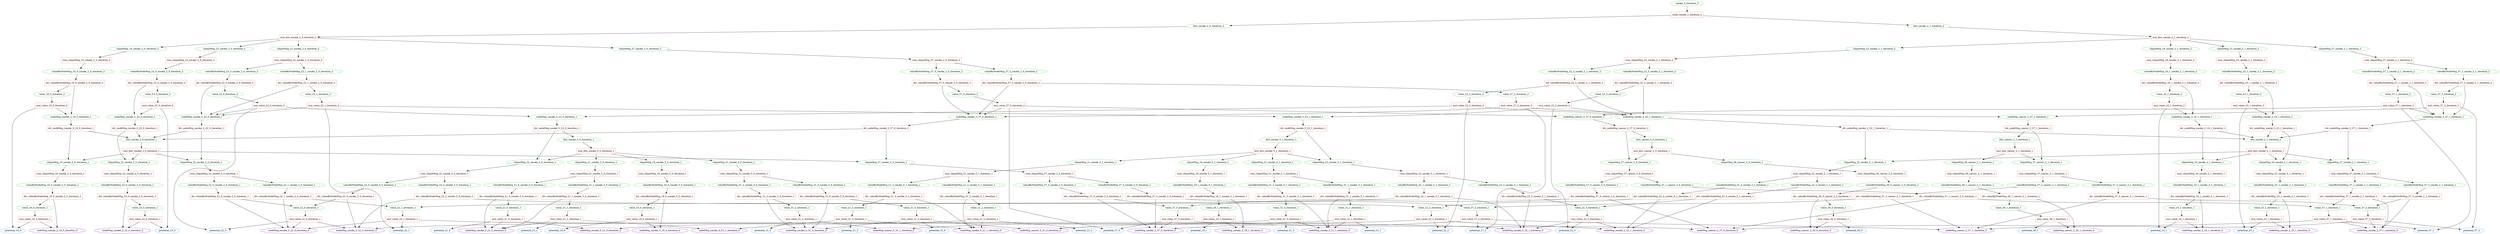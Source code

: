 digraph G {
0 [label="smoke_2_iteration_2", shape=oval, color=limegreen];
1 [label="scale_smoke_2_iteration_2", shape=box, color=tomato];
2 [label="dist_smoke_2_0_iteration_2", shape=oval, color=limegreen];
3 [label="mul_dist_smoke_2_0_iteration_2", shape=box, color=tomato];
4 [label="cliqueMsg_16_smoke_2_0_iteration_2", shape=oval, color=limegreen];
5 [label="sum_cliqueMsg_16_smoke_2_0_iteration_2", shape=box, color=tomato];
6 [label="valueByNodeMsg_16_0_smoke_2_0_iteration_2", shape=oval, color=limegreen];
7 [label="div_valueByNodeMsg_16_0_smoke_2_0_iteration_2", shape=box, color=tomato];
8 [label="value_16_0_iteration_2", shape=oval, color=limegreen];
9 [label="mul_value_16_0_iteration_2", shape=box, color=tomato];
10 [label="potential_16_0", shape=oval, color=dodgerblue];
11 [label="nodeMsg_smoke_2_16_0_iteration_1", shape=oval, color=limegreen];
12 [label="div_nodeMsg_smoke_2_16_0_iteration_1", shape=box, color=tomato];
13 [label="dist_smoke_2_0_iteration_1", shape=oval, color=limegreen];
14 [label="mul_dist_smoke_2_0_iteration_1", shape=box, color=tomato];
15 [label="cliqueMsg_16_smoke_2_0_iteration_1", shape=oval, color=limegreen];
16 [label="sum_cliqueMsg_16_smoke_2_0_iteration_1", shape=box, color=tomato];
17 [label="valueByNodeMsg_16_0_smoke_2_0_iteration_1", shape=oval, color=limegreen];
18 [label="div_valueByNodeMsg_16_0_smoke_2_0_iteration_1", shape=box, color=tomato];
19 [label="value_16_0_iteration_1", shape=oval, color=limegreen];
20 [label="mul_value_16_0_iteration_1", shape=box, color=tomato];
21 [label="nodeMsg_smoke_2_16_0_iteration_0", shape=oval, color=darkviolet];
22 [label="cliqueMsg_22_smoke_2_0_iteration_1", shape=oval, color=limegreen];
23 [label="sum_cliqueMsg_22_smoke_2_0_iteration_1", shape=box, color=tomato];
24 [label="valueByNodeMsg_22_0_smoke_2_0_iteration_1", shape=oval, color=limegreen];
25 [label="div_valueByNodeMsg_22_0_smoke_2_0_iteration_1", shape=box, color=tomato];
26 [label="value_22_0_iteration_1", shape=oval, color=limegreen];
27 [label="mul_value_22_0_iteration_1", shape=box, color=tomato];
28 [label="potential_22_0", shape=oval, color=dodgerblue];
29 [label="nodeMsg_smoke_5_22_0_iteration_0", shape=oval, color=darkviolet];
30 [label="nodeMsg_smoke_2_22_0_iteration_0", shape=oval, color=darkviolet];
31 [label="valueByNodeMsg_22_1_smoke_2_0_iteration_1", shape=oval, color=limegreen];
32 [label="div_valueByNodeMsg_22_1_smoke_2_0_iteration_1", shape=box, color=tomato];
33 [label="value_22_1_iteration_1", shape=oval, color=limegreen];
34 [label="mul_value_22_1_iteration_1", shape=box, color=tomato];
35 [label="potential_22_1", shape=oval, color=dodgerblue];
36 [label="nodeMsg_smoke_5_22_1_iteration_0", shape=oval, color=darkviolet];
37 [label="cliqueMsg_23_smoke_2_0_iteration_1", shape=oval, color=limegreen];
38 [label="sum_cliqueMsg_23_smoke_2_0_iteration_1", shape=box, color=tomato];
39 [label="valueByNodeMsg_23_0_smoke_2_0_iteration_1", shape=oval, color=limegreen];
40 [label="div_valueByNodeMsg_23_0_smoke_2_0_iteration_1", shape=box, color=tomato];
41 [label="value_23_0_iteration_1", shape=oval, color=limegreen];
42 [label="mul_value_23_0_iteration_1", shape=box, color=tomato];
43 [label="potential_23_0", shape=oval, color=dodgerblue];
44 [label="nodeMsg_smoke_2_23_0_iteration_0", shape=oval, color=darkviolet];
45 [label="cliqueMsg_37_smoke_2_0_iteration_1", shape=oval, color=limegreen];
46 [label="sum_cliqueMsg_37_smoke_2_0_iteration_1", shape=box, color=tomato];
47 [label="valueByNodeMsg_37_0_smoke_2_0_iteration_1", shape=oval, color=limegreen];
48 [label="div_valueByNodeMsg_37_0_smoke_2_0_iteration_1", shape=box, color=tomato];
49 [label="value_37_0_iteration_1", shape=oval, color=limegreen];
50 [label="mul_value_37_0_iteration_1", shape=box, color=tomato];
51 [label="potential_37_0", shape=oval, color=dodgerblue];
52 [label="nodeMsg_smoke_2_37_0_iteration_0", shape=oval, color=darkviolet];
53 [label="nodeMsg_cancer_2_37_0_iteration_0", shape=oval, color=darkviolet];
54 [label="valueByNodeMsg_37_2_smoke_2_0_iteration_1", shape=oval, color=limegreen];
55 [label="div_valueByNodeMsg_37_2_smoke_2_0_iteration_1", shape=box, color=tomato];
56 [label="value_37_2_iteration_1", shape=oval, color=limegreen];
57 [label="mul_value_37_2_iteration_1", shape=box, color=tomato];
58 [label="potential_37_2", shape=oval, color=dodgerblue];
59 [label="nodeMsg_cancer_2_37_1_iteration_0", shape=oval, color=darkviolet];
60 [label="cliqueMsg_22_smoke_2_0_iteration_2", shape=oval, color=limegreen];
61 [label="sum_cliqueMsg_22_smoke_2_0_iteration_2", shape=box, color=tomato];
62 [label="valueByNodeMsg_22_0_smoke_2_0_iteration_2", shape=oval, color=limegreen];
63 [label="div_valueByNodeMsg_22_0_smoke_2_0_iteration_2", shape=box, color=tomato];
64 [label="value_22_0_iteration_2", shape=oval, color=limegreen];
65 [label="mul_value_22_0_iteration_2", shape=box, color=tomato];
66 [label="nodeMsg_smoke_5_22_0_iteration_1", shape=oval, color=limegreen];
67 [label="div_nodeMsg_smoke_5_22_0_iteration_1", shape=box, color=tomato];
68 [label="dist_smoke_5_0_iteration_1", shape=oval, color=limegreen];
69 [label="mul_dist_smoke_5_0_iteration_1", shape=box, color=tomato];
70 [label="cliqueMsg_18_smoke_5_0_iteration_1", shape=oval, color=limegreen];
71 [label="sum_cliqueMsg_18_smoke_5_0_iteration_1", shape=box, color=tomato];
72 [label="valueByNodeMsg_18_0_smoke_5_0_iteration_1", shape=oval, color=limegreen];
73 [label="div_valueByNodeMsg_18_0_smoke_5_0_iteration_1", shape=box, color=tomato];
74 [label="value_18_0_iteration_1", shape=oval, color=limegreen];
75 [label="mul_value_18_0_iteration_1", shape=box, color=tomato];
76 [label="potential_18_0", shape=oval, color=dodgerblue];
77 [label="nodeMsg_smoke_5_18_0_iteration_0", shape=oval, color=darkviolet];
78 [label="cliqueMsg_21_smoke_5_0_iteration_1", shape=oval, color=limegreen];
79 [label="sum_cliqueMsg_21_smoke_5_0_iteration_1", shape=box, color=tomato];
80 [label="valueByNodeMsg_21_0_smoke_5_0_iteration_1", shape=oval, color=limegreen];
81 [label="div_valueByNodeMsg_21_0_smoke_5_0_iteration_1", shape=box, color=tomato];
82 [label="value_21_0_iteration_1", shape=oval, color=limegreen];
83 [label="mul_value_21_0_iteration_1", shape=box, color=tomato];
84 [label="potential_21_0", shape=oval, color=dodgerblue];
85 [label="nodeMsg_smoke_6_21_0_iteration_0", shape=oval, color=darkviolet];
86 [label="nodeMsg_smoke_5_21_0_iteration_0", shape=oval, color=darkviolet];
87 [label="valueByNodeMsg_21_1_smoke_5_0_iteration_1", shape=oval, color=limegreen];
88 [label="div_valueByNodeMsg_21_1_smoke_5_0_iteration_1", shape=box, color=tomato];
89 [label="value_21_1_iteration_1", shape=oval, color=limegreen];
90 [label="mul_value_21_1_iteration_1", shape=box, color=tomato];
91 [label="potential_21_1", shape=oval, color=dodgerblue];
92 [label="nodeMsg_smoke_6_21_1_iteration_0", shape=oval, color=darkviolet];
93 [label="cliqueMsg_22_smoke_5_0_iteration_1", shape=oval, color=limegreen];
94 [label="sum_cliqueMsg_22_smoke_5_0_iteration_1", shape=box, color=tomato];
95 [label="valueByNodeMsg_22_0_smoke_5_0_iteration_1", shape=oval, color=limegreen];
96 [label="div_valueByNodeMsg_22_0_smoke_5_0_iteration_1", shape=box, color=tomato];
97 [label="valueByNodeMsg_22_2_smoke_5_0_iteration_1", shape=oval, color=limegreen];
98 [label="div_valueByNodeMsg_22_2_smoke_5_0_iteration_1", shape=box, color=tomato];
99 [label="value_22_2_iteration_1", shape=oval, color=limegreen];
100 [label="mul_value_22_2_iteration_1", shape=box, color=tomato];
101 [label="potential_22_2", shape=oval, color=dodgerblue];
102 [label="nodeMsg_smoke_2_22_1_iteration_0", shape=oval, color=darkviolet];
103 [label="cliqueMsg_31_smoke_5_0_iteration_1", shape=oval, color=limegreen];
104 [label="sum_cliqueMsg_31_smoke_5_0_iteration_1", shape=box, color=tomato];
105 [label="valueByNodeMsg_31_0_smoke_5_0_iteration_1", shape=oval, color=limegreen];
106 [label="div_valueByNodeMsg_31_0_smoke_5_0_iteration_1", shape=box, color=tomato];
107 [label="value_31_0_iteration_1", shape=oval, color=limegreen];
108 [label="mul_value_31_0_iteration_1", shape=box, color=tomato];
109 [label="potential_31_0", shape=oval, color=dodgerblue];
110 [label="nodeMsg_smoke_5_31_0_iteration_0", shape=oval, color=darkviolet];
111 [label="nodeMsg_cancer_5_31_0_iteration_0", shape=oval, color=darkviolet];
112 [label="valueByNodeMsg_31_2_smoke_5_0_iteration_1", shape=oval, color=limegreen];
113 [label="div_valueByNodeMsg_31_2_smoke_5_0_iteration_1", shape=box, color=tomato];
114 [label="value_31_2_iteration_1", shape=oval, color=limegreen];
115 [label="mul_value_31_2_iteration_1", shape=box, color=tomato];
116 [label="potential_31_2", shape=oval, color=dodgerblue];
117 [label="nodeMsg_cancer_5_31_1_iteration_0", shape=oval, color=darkviolet];
118 [label="nodeMsg_smoke_2_22_0_iteration_1", shape=oval, color=limegreen];
119 [label="div_nodeMsg_smoke_2_22_0_iteration_1", shape=box, color=tomato];
120 [label="valueByNodeMsg_22_1_smoke_2_0_iteration_2", shape=oval, color=limegreen];
121 [label="div_valueByNodeMsg_22_1_smoke_2_0_iteration_2", shape=box, color=tomato];
122 [label="value_22_1_iteration_2", shape=oval, color=limegreen];
123 [label="mul_value_22_1_iteration_2", shape=box, color=tomato];
124 [label="nodeMsg_smoke_5_22_1_iteration_1", shape=oval, color=limegreen];
125 [label="div_nodeMsg_smoke_5_22_1_iteration_1", shape=box, color=tomato];
126 [label="dist_smoke_5_1_iteration_1", shape=oval, color=limegreen];
127 [label="mul_dist_smoke_5_1_iteration_1", shape=box, color=tomato];
128 [label="cliqueMsg_18_smoke_5_1_iteration_1", shape=oval, color=limegreen];
129 [label="sum_cliqueMsg_18_smoke_5_1_iteration_1", shape=box, color=tomato];
130 [label="valueByNodeMsg_18_1_smoke_5_1_iteration_1", shape=oval, color=limegreen];
131 [label="div_valueByNodeMsg_18_1_smoke_5_1_iteration_1", shape=box, color=tomato];
132 [label="value_18_1_iteration_1", shape=oval, color=limegreen];
133 [label="mul_value_18_1_iteration_1", shape=box, color=tomato];
134 [label="potential_18_1", shape=oval, color=dodgerblue];
135 [label="nodeMsg_smoke_5_18_1_iteration_0", shape=oval, color=darkviolet];
136 [label="cliqueMsg_21_smoke_5_1_iteration_1", shape=oval, color=limegreen];
137 [label="sum_cliqueMsg_21_smoke_5_1_iteration_1", shape=box, color=tomato];
138 [label="valueByNodeMsg_21_2_smoke_5_1_iteration_1", shape=oval, color=limegreen];
139 [label="div_valueByNodeMsg_21_2_smoke_5_1_iteration_1", shape=box, color=tomato];
140 [label="value_21_2_iteration_1", shape=oval, color=limegreen];
141 [label="mul_value_21_2_iteration_1", shape=box, color=tomato];
142 [label="potential_21_2", shape=oval, color=dodgerblue];
143 [label="nodeMsg_smoke_5_21_1_iteration_0", shape=oval, color=darkviolet];
144 [label="valueByNodeMsg_21_3_smoke_5_1_iteration_1", shape=oval, color=limegreen];
145 [label="div_valueByNodeMsg_21_3_smoke_5_1_iteration_1", shape=box, color=tomato];
146 [label="value_21_3_iteration_1", shape=oval, color=limegreen];
147 [label="mul_value_21_3_iteration_1", shape=box, color=tomato];
148 [label="potential_21_3", shape=oval, color=dodgerblue];
149 [label="cliqueMsg_22_smoke_5_1_iteration_1", shape=oval, color=limegreen];
150 [label="sum_cliqueMsg_22_smoke_5_1_iteration_1", shape=box, color=tomato];
151 [label="valueByNodeMsg_22_1_smoke_5_1_iteration_1", shape=oval, color=limegreen];
152 [label="div_valueByNodeMsg_22_1_smoke_5_1_iteration_1", shape=box, color=tomato];
153 [label="valueByNodeMsg_22_3_smoke_5_1_iteration_1", shape=oval, color=limegreen];
154 [label="div_valueByNodeMsg_22_3_smoke_5_1_iteration_1", shape=box, color=tomato];
155 [label="value_22_3_iteration_1", shape=oval, color=limegreen];
156 [label="mul_value_22_3_iteration_1", shape=box, color=tomato];
157 [label="potential_22_3", shape=oval, color=dodgerblue];
158 [label="cliqueMsg_31_smoke_5_1_iteration_1", shape=oval, color=limegreen];
159 [label="sum_cliqueMsg_31_smoke_5_1_iteration_1", shape=box, color=tomato];
160 [label="valueByNodeMsg_31_1_smoke_5_1_iteration_1", shape=oval, color=limegreen];
161 [label="div_valueByNodeMsg_31_1_smoke_5_1_iteration_1", shape=box, color=tomato];
162 [label="value_31_1_iteration_1", shape=oval, color=limegreen];
163 [label="mul_value_31_1_iteration_1", shape=box, color=tomato];
164 [label="potential_31_1", shape=oval, color=dodgerblue];
165 [label="nodeMsg_smoke_5_31_1_iteration_0", shape=oval, color=darkviolet];
166 [label="valueByNodeMsg_31_3_smoke_5_1_iteration_1", shape=oval, color=limegreen];
167 [label="div_valueByNodeMsg_31_3_smoke_5_1_iteration_1", shape=box, color=tomato];
168 [label="value_31_3_iteration_1", shape=oval, color=limegreen];
169 [label="mul_value_31_3_iteration_1", shape=box, color=tomato];
170 [label="potential_31_3", shape=oval, color=dodgerblue];
171 [label="cliqueMsg_23_smoke_2_0_iteration_2", shape=oval, color=limegreen];
172 [label="sum_cliqueMsg_23_smoke_2_0_iteration_2", shape=box, color=tomato];
173 [label="valueByNodeMsg_23_0_smoke_2_0_iteration_2", shape=oval, color=limegreen];
174 [label="div_valueByNodeMsg_23_0_smoke_2_0_iteration_2", shape=box, color=tomato];
175 [label="value_23_0_iteration_2", shape=oval, color=limegreen];
176 [label="mul_value_23_0_iteration_2", shape=box, color=tomato];
177 [label="nodeMsg_smoke_2_23_0_iteration_1", shape=oval, color=limegreen];
178 [label="div_nodeMsg_smoke_2_23_0_iteration_1", shape=box, color=tomato];
179 [label="cliqueMsg_37_smoke_2_0_iteration_2", shape=oval, color=limegreen];
180 [label="sum_cliqueMsg_37_smoke_2_0_iteration_2", shape=box, color=tomato];
181 [label="valueByNodeMsg_37_0_smoke_2_0_iteration_2", shape=oval, color=limegreen];
182 [label="div_valueByNodeMsg_37_0_smoke_2_0_iteration_2", shape=box, color=tomato];
183 [label="value_37_0_iteration_2", shape=oval, color=limegreen];
184 [label="mul_value_37_0_iteration_2", shape=box, color=tomato];
185 [label="nodeMsg_smoke_2_37_0_iteration_1", shape=oval, color=limegreen];
186 [label="div_nodeMsg_smoke_2_37_0_iteration_1", shape=box, color=tomato];
187 [label="nodeMsg_cancer_2_37_0_iteration_1", shape=oval, color=limegreen];
188 [label="div_nodeMsg_cancer_2_37_0_iteration_1", shape=box, color=tomato];
189 [label="dist_cancer_2_0_iteration_1", shape=oval, color=limegreen];
190 [label="mul_dist_cancer_2_0_iteration_1", shape=box, color=tomato];
191 [label="cliqueMsg_36_cancer_2_0_iteration_1", shape=oval, color=limegreen];
192 [label="sum_cliqueMsg_36_cancer_2_0_iteration_1", shape=box, color=tomato];
193 [label="valueByNodeMsg_36_0_cancer_2_0_iteration_1", shape=oval, color=limegreen];
194 [label="div_valueByNodeMsg_36_0_cancer_2_0_iteration_1", shape=box, color=tomato];
195 [label="value_36_0_iteration_1", shape=oval, color=limegreen];
196 [label="mul_value_36_0_iteration_1", shape=box, color=tomato];
197 [label="potential_36_0", shape=oval, color=dodgerblue];
198 [label="nodeMsg_cancer_2_36_0_iteration_0", shape=oval, color=darkviolet];
199 [label="cliqueMsg_37_cancer_2_0_iteration_1", shape=oval, color=limegreen];
200 [label="sum_cliqueMsg_37_cancer_2_0_iteration_1", shape=box, color=tomato];
201 [label="valueByNodeMsg_37_0_cancer_2_0_iteration_1", shape=oval, color=limegreen];
202 [label="div_valueByNodeMsg_37_0_cancer_2_0_iteration_1", shape=box, color=tomato];
203 [label="valueByNodeMsg_37_1_cancer_2_0_iteration_1", shape=oval, color=limegreen];
204 [label="div_valueByNodeMsg_37_1_cancer_2_0_iteration_1", shape=box, color=tomato];
205 [label="value_37_1_iteration_1", shape=oval, color=limegreen];
206 [label="mul_value_37_1_iteration_1", shape=box, color=tomato];
207 [label="potential_37_1", shape=oval, color=dodgerblue];
208 [label="nodeMsg_smoke_2_37_1_iteration_0", shape=oval, color=darkviolet];
209 [label="valueByNodeMsg_37_2_smoke_2_0_iteration_2", shape=oval, color=limegreen];
210 [label="div_valueByNodeMsg_37_2_smoke_2_0_iteration_2", shape=box, color=tomato];
211 [label="value_37_2_iteration_2", shape=oval, color=limegreen];
212 [label="mul_value_37_2_iteration_2", shape=box, color=tomato];
213 [label="nodeMsg_cancer_2_37_1_iteration_1", shape=oval, color=limegreen];
214 [label="div_nodeMsg_cancer_2_37_1_iteration_1", shape=box, color=tomato];
215 [label="dist_cancer_2_1_iteration_1", shape=oval, color=limegreen];
216 [label="mul_dist_cancer_2_1_iteration_1", shape=box, color=tomato];
217 [label="cliqueMsg_36_cancer_2_1_iteration_1", shape=oval, color=limegreen];
218 [label="sum_cliqueMsg_36_cancer_2_1_iteration_1", shape=box, color=tomato];
219 [label="valueByNodeMsg_36_1_cancer_2_1_iteration_1", shape=oval, color=limegreen];
220 [label="div_valueByNodeMsg_36_1_cancer_2_1_iteration_1", shape=box, color=tomato];
221 [label="value_36_1_iteration_1", shape=oval, color=limegreen];
222 [label="mul_value_36_1_iteration_1", shape=box, color=tomato];
223 [label="potential_36_1", shape=oval, color=dodgerblue];
224 [label="nodeMsg_cancer_2_36_1_iteration_0", shape=oval, color=darkviolet];
225 [label="cliqueMsg_37_cancer_2_1_iteration_1", shape=oval, color=limegreen];
226 [label="sum_cliqueMsg_37_cancer_2_1_iteration_1", shape=box, color=tomato];
227 [label="valueByNodeMsg_37_2_cancer_2_1_iteration_1", shape=oval, color=limegreen];
228 [label="div_valueByNodeMsg_37_2_cancer_2_1_iteration_1", shape=box, color=tomato];
229 [label="valueByNodeMsg_37_3_cancer_2_1_iteration_1", shape=oval, color=limegreen];
230 [label="div_valueByNodeMsg_37_3_cancer_2_1_iteration_1", shape=box, color=tomato];
231 [label="value_37_3_iteration_1", shape=oval, color=limegreen];
232 [label="mul_value_37_3_iteration_1", shape=box, color=tomato];
233 [label="potential_37_3", shape=oval, color=dodgerblue];
234 [label="dist_smoke_2_1_iteration_2", shape=oval, color=limegreen];
235 [label="mul_dist_smoke_2_1_iteration_2", shape=box, color=tomato];
236 [label="cliqueMsg_16_smoke_2_1_iteration_2", shape=oval, color=limegreen];
237 [label="sum_cliqueMsg_16_smoke_2_1_iteration_2", shape=box, color=tomato];
238 [label="valueByNodeMsg_16_1_smoke_2_1_iteration_2", shape=oval, color=limegreen];
239 [label="div_valueByNodeMsg_16_1_smoke_2_1_iteration_2", shape=box, color=tomato];
240 [label="value_16_1_iteration_2", shape=oval, color=limegreen];
241 [label="mul_value_16_1_iteration_2", shape=box, color=tomato];
242 [label="potential_16_1", shape=oval, color=dodgerblue];
243 [label="nodeMsg_smoke_2_16_1_iteration_1", shape=oval, color=limegreen];
244 [label="div_nodeMsg_smoke_2_16_1_iteration_1", shape=box, color=tomato];
245 [label="dist_smoke_2_1_iteration_1", shape=oval, color=limegreen];
246 [label="mul_dist_smoke_2_1_iteration_1", shape=box, color=tomato];
247 [label="cliqueMsg_16_smoke_2_1_iteration_1", shape=oval, color=limegreen];
248 [label="sum_cliqueMsg_16_smoke_2_1_iteration_1", shape=box, color=tomato];
249 [label="valueByNodeMsg_16_1_smoke_2_1_iteration_1", shape=oval, color=limegreen];
250 [label="div_valueByNodeMsg_16_1_smoke_2_1_iteration_1", shape=box, color=tomato];
251 [label="value_16_1_iteration_1", shape=oval, color=limegreen];
252 [label="mul_value_16_1_iteration_1", shape=box, color=tomato];
253 [label="nodeMsg_smoke_2_16_1_iteration_0", shape=oval, color=darkviolet];
254 [label="cliqueMsg_22_smoke_2_1_iteration_1", shape=oval, color=limegreen];
255 [label="sum_cliqueMsg_22_smoke_2_1_iteration_1", shape=box, color=tomato];
256 [label="valueByNodeMsg_22_2_smoke_2_1_iteration_1", shape=oval, color=limegreen];
257 [label="div_valueByNodeMsg_22_2_smoke_2_1_iteration_1", shape=box, color=tomato];
258 [label="valueByNodeMsg_22_3_smoke_2_1_iteration_1", shape=oval, color=limegreen];
259 [label="div_valueByNodeMsg_22_3_smoke_2_1_iteration_1", shape=box, color=tomato];
260 [label="cliqueMsg_23_smoke_2_1_iteration_1", shape=oval, color=limegreen];
261 [label="sum_cliqueMsg_23_smoke_2_1_iteration_1", shape=box, color=tomato];
262 [label="valueByNodeMsg_23_1_smoke_2_1_iteration_1", shape=oval, color=limegreen];
263 [label="div_valueByNodeMsg_23_1_smoke_2_1_iteration_1", shape=box, color=tomato];
264 [label="value_23_1_iteration_1", shape=oval, color=limegreen];
265 [label="mul_value_23_1_iteration_1", shape=box, color=tomato];
266 [label="potential_23_1", shape=oval, color=dodgerblue];
267 [label="nodeMsg_smoke_2_23_1_iteration_0", shape=oval, color=darkviolet];
268 [label="cliqueMsg_37_smoke_2_1_iteration_1", shape=oval, color=limegreen];
269 [label="sum_cliqueMsg_37_smoke_2_1_iteration_1", shape=box, color=tomato];
270 [label="valueByNodeMsg_37_1_smoke_2_1_iteration_1", shape=oval, color=limegreen];
271 [label="div_valueByNodeMsg_37_1_smoke_2_1_iteration_1", shape=box, color=tomato];
272 [label="valueByNodeMsg_37_3_smoke_2_1_iteration_1", shape=oval, color=limegreen];
273 [label="div_valueByNodeMsg_37_3_smoke_2_1_iteration_1", shape=box, color=tomato];
274 [label="cliqueMsg_22_smoke_2_1_iteration_2", shape=oval, color=limegreen];
275 [label="sum_cliqueMsg_22_smoke_2_1_iteration_2", shape=box, color=tomato];
276 [label="valueByNodeMsg_22_2_smoke_2_1_iteration_2", shape=oval, color=limegreen];
277 [label="div_valueByNodeMsg_22_2_smoke_2_1_iteration_2", shape=box, color=tomato];
278 [label="value_22_2_iteration_2", shape=oval, color=limegreen];
279 [label="mul_value_22_2_iteration_2", shape=box, color=tomato];
280 [label="nodeMsg_smoke_2_22_1_iteration_1", shape=oval, color=limegreen];
281 [label="div_nodeMsg_smoke_2_22_1_iteration_1", shape=box, color=tomato];
282 [label="valueByNodeMsg_22_3_smoke_2_1_iteration_2", shape=oval, color=limegreen];
283 [label="div_valueByNodeMsg_22_3_smoke_2_1_iteration_2", shape=box, color=tomato];
284 [label="value_22_3_iteration_2", shape=oval, color=limegreen];
285 [label="mul_value_22_3_iteration_2", shape=box, color=tomato];
286 [label="cliqueMsg_23_smoke_2_1_iteration_2", shape=oval, color=limegreen];
287 [label="sum_cliqueMsg_23_smoke_2_1_iteration_2", shape=box, color=tomato];
288 [label="valueByNodeMsg_23_1_smoke_2_1_iteration_2", shape=oval, color=limegreen];
289 [label="div_valueByNodeMsg_23_1_smoke_2_1_iteration_2", shape=box, color=tomato];
290 [label="value_23_1_iteration_2", shape=oval, color=limegreen];
291 [label="mul_value_23_1_iteration_2", shape=box, color=tomato];
292 [label="nodeMsg_smoke_2_23_1_iteration_1", shape=oval, color=limegreen];
293 [label="div_nodeMsg_smoke_2_23_1_iteration_1", shape=box, color=tomato];
294 [label="cliqueMsg_37_smoke_2_1_iteration_2", shape=oval, color=limegreen];
295 [label="sum_cliqueMsg_37_smoke_2_1_iteration_2", shape=box, color=tomato];
296 [label="valueByNodeMsg_37_1_smoke_2_1_iteration_2", shape=oval, color=limegreen];
297 [label="div_valueByNodeMsg_37_1_smoke_2_1_iteration_2", shape=box, color=tomato];
298 [label="value_37_1_iteration_2", shape=oval, color=limegreen];
299 [label="mul_value_37_1_iteration_2", shape=box, color=tomato];
300 [label="nodeMsg_smoke_2_37_1_iteration_1", shape=oval, color=limegreen];
301 [label="div_nodeMsg_smoke_2_37_1_iteration_1", shape=box, color=tomato];
302 [label="valueByNodeMsg_37_3_smoke_2_1_iteration_2", shape=oval, color=limegreen];
303 [label="div_valueByNodeMsg_37_3_smoke_2_1_iteration_2", shape=box, color=tomato];
304 [label="value_37_3_iteration_2", shape=oval, color=limegreen];
305 [label="mul_value_37_3_iteration_2", shape=box, color=tomato];
0->1 ;
1->2 ;
1->234 ;
2->3 ;
3->4 ;
3->60 ;
3->171 ;
3->179 ;
4->5 ;
5->6 ;
6->7 ;
7->8 ;
7->11 ;
8->9 ;
9->10 ;
9->11 ;
11->12 ;
12->13 ;
12->15 ;
13->14 ;
14->15 ;
14->22 ;
14->37 ;
14->45 ;
15->16 ;
16->17 ;
17->18 ;
18->19 ;
18->21 ;
19->20 ;
20->10 ;
20->21 ;
22->23 ;
23->24 ;
23->31 ;
24->25 ;
25->26 ;
25->30 ;
26->27 ;
27->28 ;
27->29 ;
27->30 ;
31->32 ;
32->33 ;
32->30 ;
33->34 ;
34->35 ;
34->36 ;
34->30 ;
37->38 ;
38->39 ;
39->40 ;
40->41 ;
40->44 ;
41->42 ;
42->43 ;
42->44 ;
45->46 ;
46->47 ;
46->54 ;
47->48 ;
48->49 ;
48->52 ;
49->50 ;
50->51 ;
50->52 ;
50->53 ;
54->55 ;
55->56 ;
55->52 ;
56->57 ;
57->58 ;
57->52 ;
57->59 ;
60->61 ;
61->62 ;
61->120 ;
62->63 ;
63->64 ;
63->118 ;
64->65 ;
65->28 ;
65->66 ;
65->118 ;
66->67 ;
67->68 ;
67->93 ;
68->69 ;
69->70 ;
69->78 ;
69->93 ;
69->103 ;
70->71 ;
71->72 ;
72->73 ;
73->74 ;
73->77 ;
74->75 ;
75->76 ;
75->77 ;
78->79 ;
79->80 ;
79->87 ;
80->81 ;
81->82 ;
81->86 ;
82->83 ;
83->84 ;
83->85 ;
83->86 ;
87->88 ;
88->89 ;
88->86 ;
89->90 ;
90->91 ;
90->92 ;
90->86 ;
93->94 ;
94->95 ;
94->97 ;
95->96 ;
96->26 ;
96->29 ;
97->98 ;
98->99 ;
98->29 ;
99->100 ;
100->101 ;
100->29 ;
100->102 ;
103->104 ;
104->105 ;
104->112 ;
105->106 ;
106->107 ;
106->110 ;
107->108 ;
108->109 ;
108->110 ;
108->111 ;
112->113 ;
113->114 ;
113->110 ;
114->115 ;
115->116 ;
115->110 ;
115->117 ;
118->119 ;
119->13 ;
119->22 ;
120->121 ;
121->122 ;
121->118 ;
122->123 ;
123->35 ;
123->124 ;
123->118 ;
124->125 ;
125->126 ;
125->149 ;
126->127 ;
127->128 ;
127->136 ;
127->149 ;
127->158 ;
128->129 ;
129->130 ;
130->131 ;
131->132 ;
131->135 ;
132->133 ;
133->134 ;
133->135 ;
136->137 ;
137->138 ;
137->144 ;
138->139 ;
139->140 ;
139->143 ;
140->141 ;
141->142 ;
141->85 ;
141->143 ;
144->145 ;
145->146 ;
145->143 ;
146->147 ;
147->148 ;
147->92 ;
147->143 ;
149->150 ;
150->151 ;
150->153 ;
151->152 ;
152->33 ;
152->36 ;
153->154 ;
154->155 ;
154->36 ;
155->156 ;
156->157 ;
156->36 ;
156->102 ;
158->159 ;
159->160 ;
159->166 ;
160->161 ;
161->162 ;
161->165 ;
162->163 ;
163->164 ;
163->165 ;
163->111 ;
166->167 ;
167->168 ;
167->165 ;
168->169 ;
169->170 ;
169->165 ;
169->117 ;
171->172 ;
172->173 ;
173->174 ;
174->175 ;
174->177 ;
175->176 ;
176->43 ;
176->177 ;
177->178 ;
178->13 ;
178->37 ;
179->180 ;
180->181 ;
180->209 ;
181->182 ;
182->183 ;
182->185 ;
183->184 ;
184->51 ;
184->185 ;
184->187 ;
185->186 ;
186->13 ;
186->45 ;
187->188 ;
188->189 ;
188->199 ;
189->190 ;
190->191 ;
190->199 ;
191->192 ;
192->193 ;
193->194 ;
194->195 ;
194->198 ;
195->196 ;
196->197 ;
196->198 ;
199->200 ;
200->201 ;
200->203 ;
201->202 ;
202->49 ;
202->53 ;
203->204 ;
204->205 ;
204->53 ;
205->206 ;
206->207 ;
206->208 ;
206->53 ;
209->210 ;
210->211 ;
210->185 ;
211->212 ;
212->58 ;
212->185 ;
212->213 ;
213->214 ;
214->215 ;
214->225 ;
215->216 ;
216->217 ;
216->225 ;
217->218 ;
218->219 ;
219->220 ;
220->221 ;
220->224 ;
221->222 ;
222->223 ;
222->224 ;
225->226 ;
226->227 ;
226->229 ;
227->228 ;
228->56 ;
228->59 ;
229->230 ;
230->231 ;
230->59 ;
231->232 ;
232->233 ;
232->208 ;
232->59 ;
234->235 ;
235->236 ;
235->274 ;
235->286 ;
235->294 ;
236->237 ;
237->238 ;
238->239 ;
239->240 ;
239->243 ;
240->241 ;
241->242 ;
241->243 ;
243->244 ;
244->245 ;
244->247 ;
245->246 ;
246->247 ;
246->254 ;
246->260 ;
246->268 ;
247->248 ;
248->249 ;
249->250 ;
250->251 ;
250->253 ;
251->252 ;
252->242 ;
252->253 ;
254->255 ;
255->256 ;
255->258 ;
256->257 ;
257->99 ;
257->102 ;
258->259 ;
259->155 ;
259->102 ;
260->261 ;
261->262 ;
262->263 ;
263->264 ;
263->267 ;
264->265 ;
265->266 ;
265->267 ;
268->269 ;
269->270 ;
269->272 ;
270->271 ;
271->205 ;
271->208 ;
272->273 ;
273->231 ;
273->208 ;
274->275 ;
275->276 ;
275->282 ;
276->277 ;
277->278 ;
277->280 ;
278->279 ;
279->101 ;
279->66 ;
279->280 ;
280->281 ;
281->245 ;
281->254 ;
282->283 ;
283->284 ;
283->280 ;
284->285 ;
285->157 ;
285->124 ;
285->280 ;
286->287 ;
287->288 ;
288->289 ;
289->290 ;
289->292 ;
290->291 ;
291->266 ;
291->292 ;
292->293 ;
293->245 ;
293->260 ;
294->295 ;
295->296 ;
295->302 ;
296->297 ;
297->298 ;
297->300 ;
298->299 ;
299->207 ;
299->300 ;
299->187 ;
300->301 ;
301->245 ;
301->268 ;
302->303 ;
303->304 ;
303->300 ;
304->305 ;
305->233 ;
305->300 ;
305->213 ;
}
